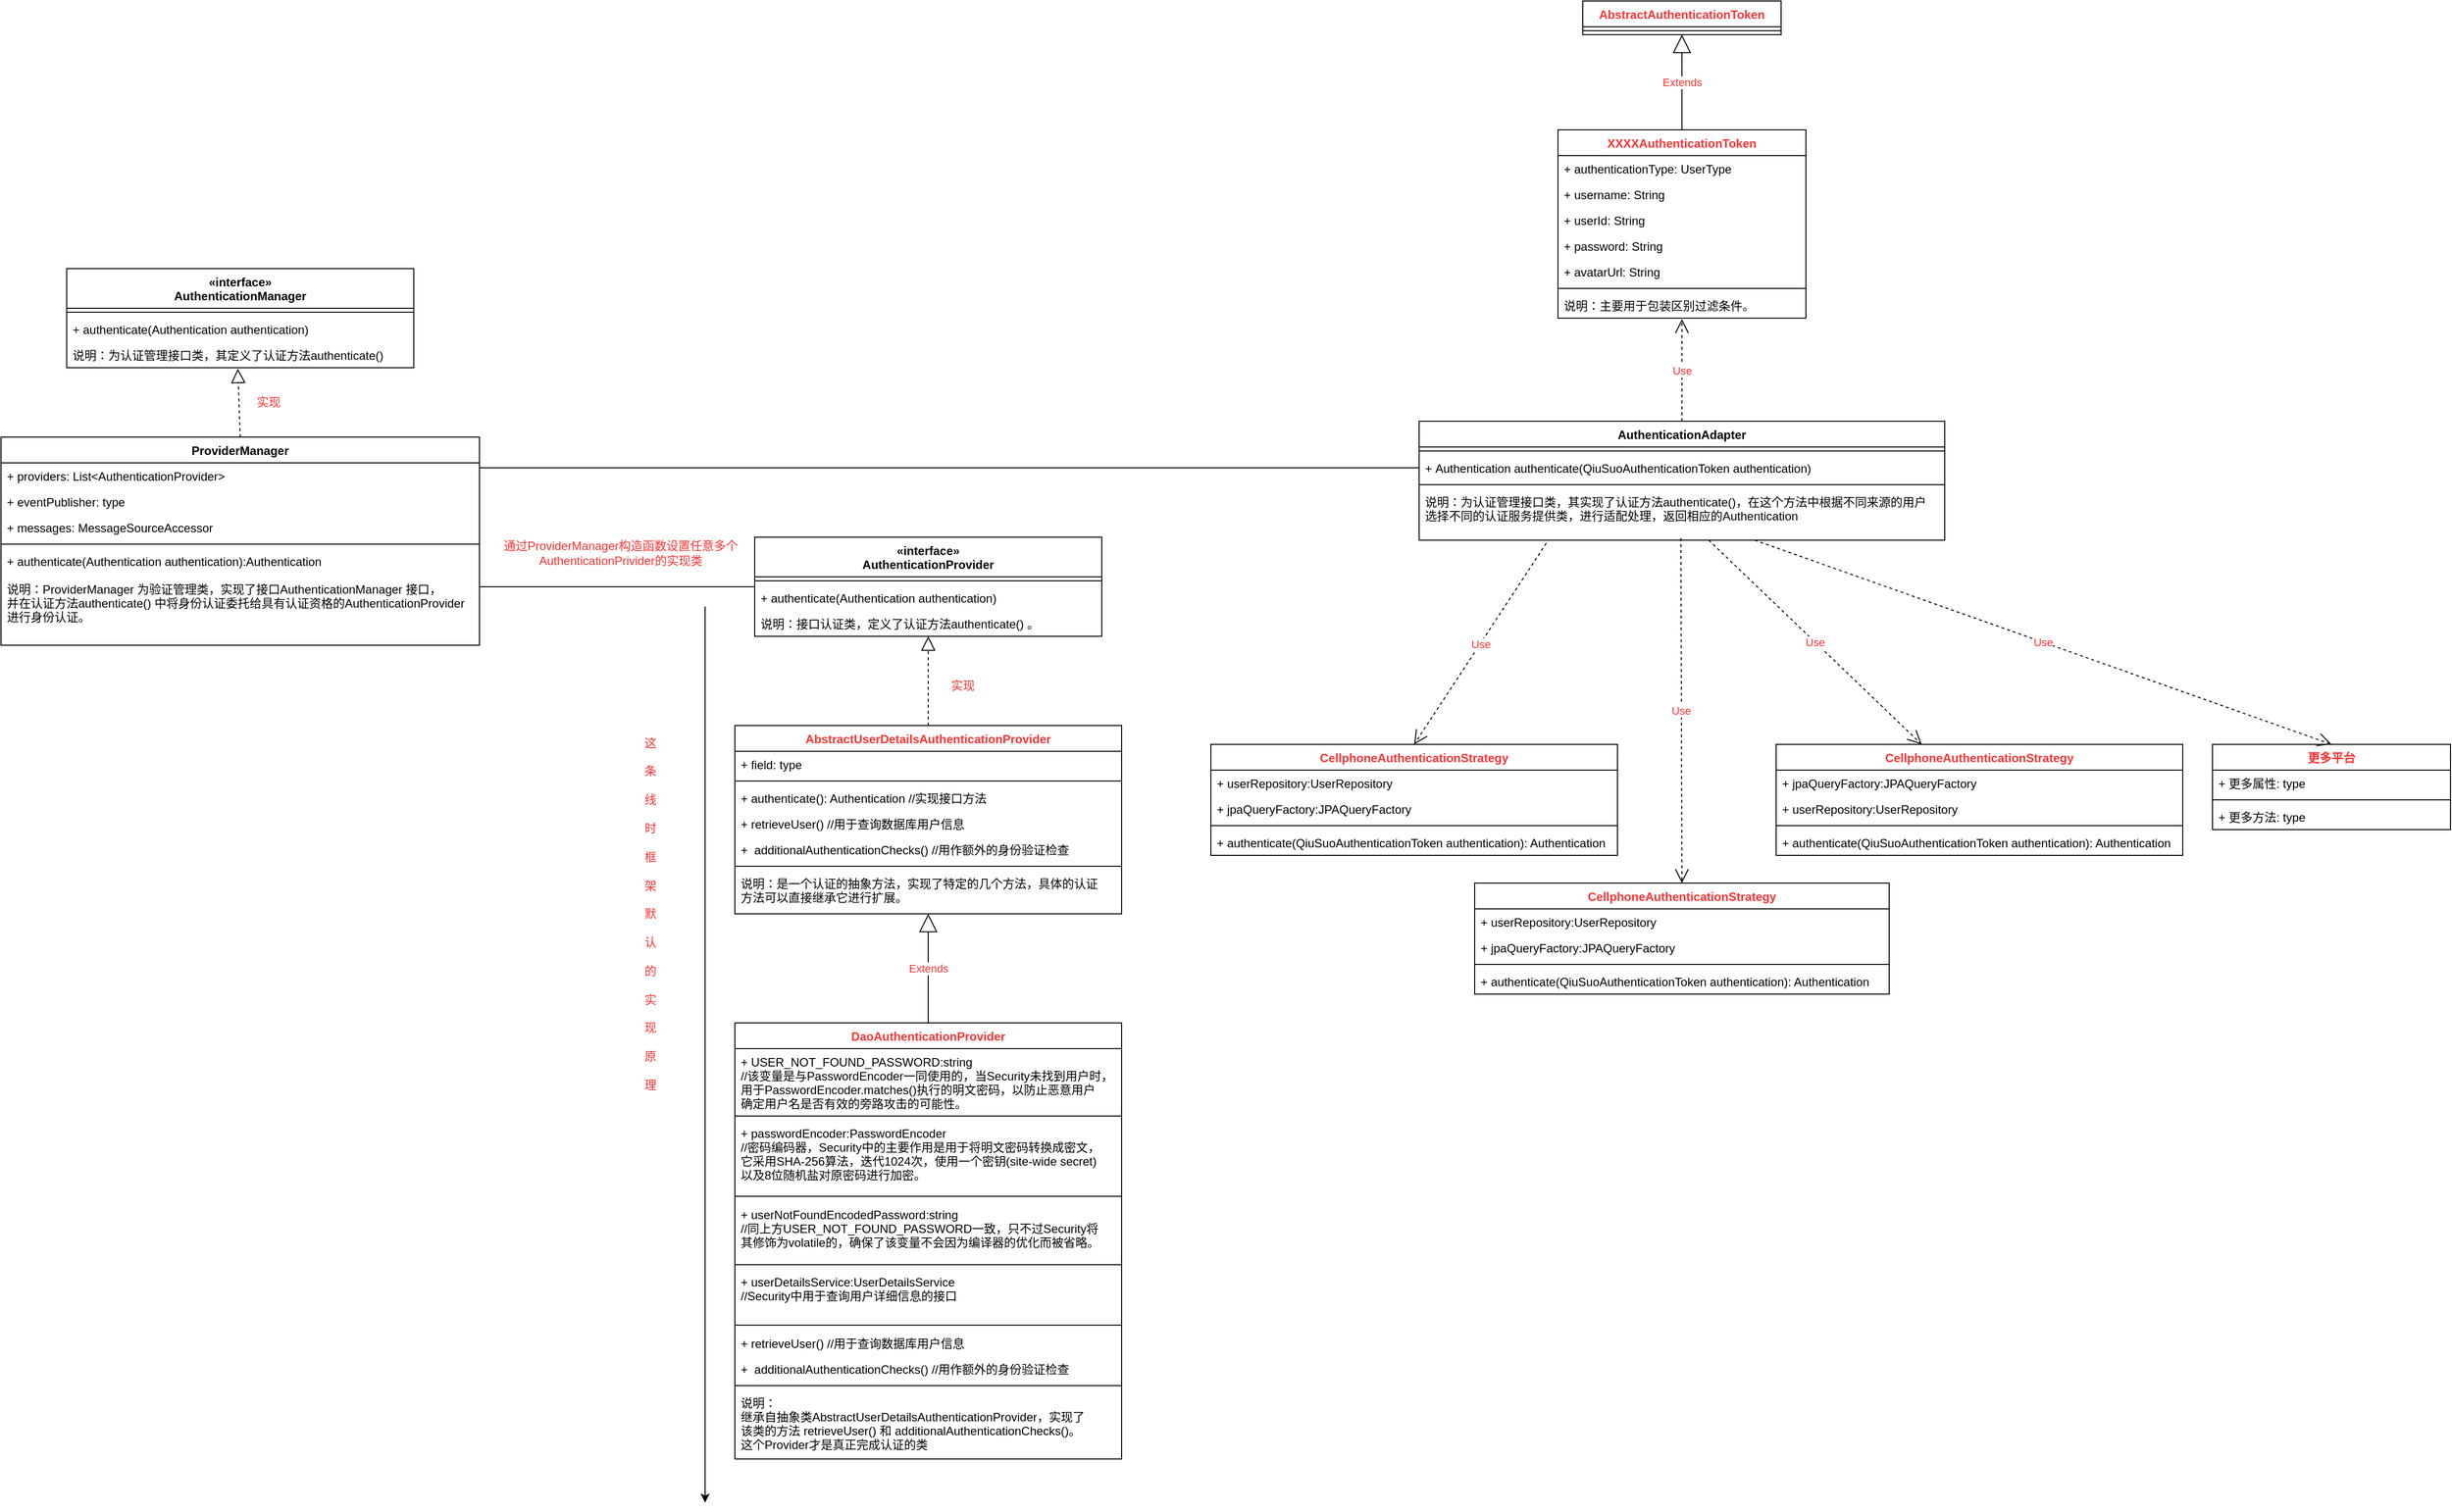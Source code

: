 <mxfile version="14.2.4" type="github">
  <diagram id="6pjWzrl_e1uWEEvXKIHh" name="Page-1">
    <mxGraphModel dx="2700" dy="1612" grid="1" gridSize="10" guides="1" tooltips="1" connect="1" arrows="1" fold="1" page="1" pageScale="1" pageWidth="827" pageHeight="1169" math="0" shadow="0">
      <root>
        <mxCell id="0" />
        <mxCell id="1" parent="0" />
        <mxCell id="sjk728Yho5nZLWCdos-K-6" value="«interface»&#xa;AuthenticationManager" style="swimlane;fontStyle=1;align=center;verticalAlign=top;childLayout=stackLayout;horizontal=1;startSize=40;horizontalStack=0;resizeParent=1;resizeParentMax=0;resizeLast=0;collapsible=1;marginBottom=0;" vertex="1" parent="1">
          <mxGeometry x="76.25" y="440" width="350" height="100" as="geometry" />
        </mxCell>
        <mxCell id="sjk728Yho5nZLWCdos-K-8" value="" style="line;strokeWidth=1;fillColor=none;align=left;verticalAlign=middle;spacingTop=-1;spacingLeft=3;spacingRight=3;rotatable=0;labelPosition=right;points=[];portConstraint=eastwest;" vertex="1" parent="sjk728Yho5nZLWCdos-K-6">
          <mxGeometry y="40" width="350" height="8" as="geometry" />
        </mxCell>
        <mxCell id="sjk728Yho5nZLWCdos-K-9" value="+ authenticate(Authentication authentication)" style="text;strokeColor=none;fillColor=none;align=left;verticalAlign=top;spacingLeft=4;spacingRight=4;overflow=hidden;rotatable=0;points=[[0,0.5],[1,0.5]];portConstraint=eastwest;" vertex="1" parent="sjk728Yho5nZLWCdos-K-6">
          <mxGeometry y="48" width="350" height="26" as="geometry" />
        </mxCell>
        <mxCell id="sjk728Yho5nZLWCdos-K-14" value="说明：为认证管理接口类，其定义了认证方法authenticate()" style="text;strokeColor=none;fillColor=none;align=left;verticalAlign=top;spacingLeft=4;spacingRight=4;overflow=hidden;rotatable=0;points=[[0,0.5],[1,0.5]];portConstraint=eastwest;" vertex="1" parent="sjk728Yho5nZLWCdos-K-6">
          <mxGeometry y="74" width="350" height="26" as="geometry" />
        </mxCell>
        <mxCell id="sjk728Yho5nZLWCdos-K-10" value="ProviderManager" style="swimlane;fontStyle=1;align=center;verticalAlign=top;childLayout=stackLayout;horizontal=1;startSize=26;horizontalStack=0;resizeParent=1;resizeParentMax=0;resizeLast=0;collapsible=1;marginBottom=0;" vertex="1" parent="1">
          <mxGeometry x="10" y="610" width="482.5" height="210" as="geometry" />
        </mxCell>
        <mxCell id="sjk728Yho5nZLWCdos-K-11" value="+ providers: List&lt;AuthenticationProvider&gt;" style="text;strokeColor=none;fillColor=none;align=left;verticalAlign=top;spacingLeft=4;spacingRight=4;overflow=hidden;rotatable=0;points=[[0,0.5],[1,0.5]];portConstraint=eastwest;" vertex="1" parent="sjk728Yho5nZLWCdos-K-10">
          <mxGeometry y="26" width="482.5" height="26" as="geometry" />
        </mxCell>
        <mxCell id="sjk728Yho5nZLWCdos-K-17" value="+ eventPublisher: type" style="text;strokeColor=none;fillColor=none;align=left;verticalAlign=top;spacingLeft=4;spacingRight=4;overflow=hidden;rotatable=0;points=[[0,0.5],[1,0.5]];portConstraint=eastwest;" vertex="1" parent="sjk728Yho5nZLWCdos-K-10">
          <mxGeometry y="52" width="482.5" height="26" as="geometry" />
        </mxCell>
        <mxCell id="sjk728Yho5nZLWCdos-K-18" value="+ messages: MessageSourceAccessor" style="text;strokeColor=none;fillColor=none;align=left;verticalAlign=top;spacingLeft=4;spacingRight=4;overflow=hidden;rotatable=0;points=[[0,0.5],[1,0.5]];portConstraint=eastwest;" vertex="1" parent="sjk728Yho5nZLWCdos-K-10">
          <mxGeometry y="78" width="482.5" height="26" as="geometry" />
        </mxCell>
        <mxCell id="sjk728Yho5nZLWCdos-K-12" value="" style="line;strokeWidth=1;fillColor=none;align=left;verticalAlign=middle;spacingTop=-1;spacingLeft=3;spacingRight=3;rotatable=0;labelPosition=right;points=[];portConstraint=eastwest;" vertex="1" parent="sjk728Yho5nZLWCdos-K-10">
          <mxGeometry y="104" width="482.5" height="8" as="geometry" />
        </mxCell>
        <mxCell id="sjk728Yho5nZLWCdos-K-30" value="+ authenticate(Authentication authentication):Authentication" style="text;strokeColor=none;fillColor=none;align=left;verticalAlign=top;spacingLeft=4;spacingRight=4;overflow=hidden;rotatable=0;points=[[0,0.5],[1,0.5]];portConstraint=eastwest;" vertex="1" parent="sjk728Yho5nZLWCdos-K-10">
          <mxGeometry y="112" width="482.5" height="28" as="geometry" />
        </mxCell>
        <mxCell id="sjk728Yho5nZLWCdos-K-13" value="说明：ProviderManager 为验证管理类，实现了接口AuthenticationManager 接口，&#xa;并在认证方法authenticate() 中将身份认证委托给具有认证资格的AuthenticationProvider &#xa;进行身份认证。" style="text;strokeColor=none;fillColor=none;align=left;verticalAlign=top;spacingLeft=4;spacingRight=4;overflow=hidden;rotatable=0;points=[[0,0.5],[1,0.5]];portConstraint=eastwest;" vertex="1" parent="sjk728Yho5nZLWCdos-K-10">
          <mxGeometry y="140" width="482.5" height="70" as="geometry" />
        </mxCell>
        <mxCell id="sjk728Yho5nZLWCdos-K-15" value="" style="endArrow=block;dashed=1;endFill=0;endSize=12;html=1;fontColor=#000000;entryX=0.493;entryY=1.038;entryDx=0;entryDy=0;entryPerimeter=0;exitX=0.5;exitY=0;exitDx=0;exitDy=0;" edge="1" parent="1" source="sjk728Yho5nZLWCdos-K-10" target="sjk728Yho5nZLWCdos-K-14">
          <mxGeometry width="160" relative="1" as="geometry">
            <mxPoint x="330" y="730" as="sourcePoint" />
            <mxPoint x="490" y="730" as="targetPoint" />
          </mxGeometry>
        </mxCell>
        <mxCell id="sjk728Yho5nZLWCdos-K-20" value="«interface»&#xa;AuthenticationProvider" style="swimlane;fontStyle=1;align=center;verticalAlign=top;childLayout=stackLayout;horizontal=1;startSize=40;horizontalStack=0;resizeParent=1;resizeParentMax=0;resizeLast=0;collapsible=1;marginBottom=0;" vertex="1" parent="1">
          <mxGeometry x="770" y="711" width="350" height="100" as="geometry" />
        </mxCell>
        <mxCell id="sjk728Yho5nZLWCdos-K-21" value="" style="line;strokeWidth=1;fillColor=none;align=left;verticalAlign=middle;spacingTop=-1;spacingLeft=3;spacingRight=3;rotatable=0;labelPosition=right;points=[];portConstraint=eastwest;" vertex="1" parent="sjk728Yho5nZLWCdos-K-20">
          <mxGeometry y="40" width="350" height="8" as="geometry" />
        </mxCell>
        <mxCell id="sjk728Yho5nZLWCdos-K-22" value="+ authenticate(Authentication authentication)" style="text;strokeColor=none;fillColor=none;align=left;verticalAlign=top;spacingLeft=4;spacingRight=4;overflow=hidden;rotatable=0;points=[[0,0.5],[1,0.5]];portConstraint=eastwest;" vertex="1" parent="sjk728Yho5nZLWCdos-K-20">
          <mxGeometry y="48" width="350" height="26" as="geometry" />
        </mxCell>
        <mxCell id="sjk728Yho5nZLWCdos-K-23" value="说明：接口认证类，定义了认证方法authenticate() 。" style="text;strokeColor=none;fillColor=none;align=left;verticalAlign=top;spacingLeft=4;spacingRight=4;overflow=hidden;rotatable=0;points=[[0,0.5],[1,0.5]];portConstraint=eastwest;" vertex="1" parent="sjk728Yho5nZLWCdos-K-20">
          <mxGeometry y="74" width="350" height="26" as="geometry" />
        </mxCell>
        <mxCell id="sjk728Yho5nZLWCdos-K-24" value="AuthenticationAdapter" style="swimlane;fontStyle=1;align=center;verticalAlign=top;childLayout=stackLayout;horizontal=1;startSize=26;horizontalStack=0;resizeParent=1;resizeParentMax=0;resizeLast=0;collapsible=1;marginBottom=0;" vertex="1" parent="1">
          <mxGeometry x="1440" y="594" width="530" height="120" as="geometry" />
        </mxCell>
        <mxCell id="sjk728Yho5nZLWCdos-K-25" value="" style="line;strokeWidth=1;fillColor=none;align=left;verticalAlign=middle;spacingTop=-1;spacingLeft=3;spacingRight=3;rotatable=0;labelPosition=right;points=[];portConstraint=eastwest;" vertex="1" parent="sjk728Yho5nZLWCdos-K-24">
          <mxGeometry y="26" width="530" height="8" as="geometry" />
        </mxCell>
        <mxCell id="sjk728Yho5nZLWCdos-K-26" value="+ Authentication authenticate(QiuSuoAuthenticationToken authentication)" style="text;strokeColor=none;fillColor=none;align=left;verticalAlign=top;spacingLeft=4;spacingRight=4;overflow=hidden;rotatable=0;points=[[0,0.5],[1,0.5]];portConstraint=eastwest;" vertex="1" parent="sjk728Yho5nZLWCdos-K-24">
          <mxGeometry y="34" width="530" height="26" as="geometry" />
        </mxCell>
        <mxCell id="sjk728Yho5nZLWCdos-K-75" value="" style="line;strokeWidth=1;fillColor=none;align=left;verticalAlign=middle;spacingTop=-1;spacingLeft=3;spacingRight=3;rotatable=0;labelPosition=right;points=[];portConstraint=eastwest;fontColor=#FF3333;" vertex="1" parent="sjk728Yho5nZLWCdos-K-24">
          <mxGeometry y="60" width="530" height="8" as="geometry" />
        </mxCell>
        <mxCell id="sjk728Yho5nZLWCdos-K-27" value="说明：为认证管理接口类，其实现了认证方法authenticate()，在这个方法中根据不同来源的用户&#xa;选择不同的认证服务提供类，进行适配处理，返回相应的Authentication" style="text;strokeColor=none;fillColor=none;align=left;verticalAlign=top;spacingLeft=4;spacingRight=4;overflow=hidden;rotatable=0;points=[[0,0.5],[1,0.5]];portConstraint=eastwest;" vertex="1" parent="sjk728Yho5nZLWCdos-K-24">
          <mxGeometry y="68" width="530" height="52" as="geometry" />
        </mxCell>
        <mxCell id="sjk728Yho5nZLWCdos-K-33" value="" style="line;strokeWidth=1;fillColor=none;align=left;verticalAlign=middle;spacingTop=-1;spacingLeft=3;spacingRight=3;rotatable=0;labelPosition=right;points=[];portConstraint=eastwest;fontColor=#FF3333;" vertex="1" parent="1">
          <mxGeometry x="492.5" y="757" width="277.5" height="8" as="geometry" />
        </mxCell>
        <mxCell id="sjk728Yho5nZLWCdos-K-34" value="通过ProviderManager构造函数设置任意多个AuthenticationPrivider的实现类" style="text;html=1;strokeColor=none;fillColor=none;align=center;verticalAlign=middle;whiteSpace=wrap;rounded=0;fontColor=#FF3333;" vertex="1" parent="1">
          <mxGeometry x="510" y="717" width="250" height="20" as="geometry" />
        </mxCell>
        <mxCell id="sjk728Yho5nZLWCdos-K-35" value="AbstractUserDetailsAuthenticationProvider" style="swimlane;fontStyle=1;align=center;verticalAlign=top;childLayout=stackLayout;horizontal=1;startSize=26;horizontalStack=0;resizeParent=1;resizeParentMax=0;resizeLast=0;collapsible=1;marginBottom=0;fontColor=#FF3333;" vertex="1" parent="1">
          <mxGeometry x="750" y="901" width="390" height="190" as="geometry" />
        </mxCell>
        <mxCell id="sjk728Yho5nZLWCdos-K-36" value="+ field: type" style="text;strokeColor=none;fillColor=none;align=left;verticalAlign=top;spacingLeft=4;spacingRight=4;overflow=hidden;rotatable=0;points=[[0,0.5],[1,0.5]];portConstraint=eastwest;" vertex="1" parent="sjk728Yho5nZLWCdos-K-35">
          <mxGeometry y="26" width="390" height="26" as="geometry" />
        </mxCell>
        <mxCell id="sjk728Yho5nZLWCdos-K-37" value="" style="line;strokeWidth=1;fillColor=none;align=left;verticalAlign=middle;spacingTop=-1;spacingLeft=3;spacingRight=3;rotatable=0;labelPosition=right;points=[];portConstraint=eastwest;" vertex="1" parent="sjk728Yho5nZLWCdos-K-35">
          <mxGeometry y="52" width="390" height="8" as="geometry" />
        </mxCell>
        <mxCell id="sjk728Yho5nZLWCdos-K-38" value="+ authenticate(): Authentication //实现接口方法" style="text;strokeColor=none;fillColor=none;align=left;verticalAlign=top;spacingLeft=4;spacingRight=4;overflow=hidden;rotatable=0;points=[[0,0.5],[1,0.5]];portConstraint=eastwest;" vertex="1" parent="sjk728Yho5nZLWCdos-K-35">
          <mxGeometry y="60" width="390" height="26" as="geometry" />
        </mxCell>
        <mxCell id="sjk728Yho5nZLWCdos-K-39" value="+ retrieveUser() //用于查询数据库用户信息" style="text;strokeColor=none;fillColor=none;align=left;verticalAlign=top;spacingLeft=4;spacingRight=4;overflow=hidden;rotatable=0;points=[[0,0.5],[1,0.5]];portConstraint=eastwest;" vertex="1" parent="sjk728Yho5nZLWCdos-K-35">
          <mxGeometry y="86" width="390" height="26" as="geometry" />
        </mxCell>
        <mxCell id="sjk728Yho5nZLWCdos-K-40" value="+  additionalAuthenticationChecks() //用作额外的身份验证检查" style="text;strokeColor=none;fillColor=none;align=left;verticalAlign=top;spacingLeft=4;spacingRight=4;overflow=hidden;rotatable=0;points=[[0,0.5],[1,0.5]];portConstraint=eastwest;" vertex="1" parent="sjk728Yho5nZLWCdos-K-35">
          <mxGeometry y="112" width="390" height="26" as="geometry" />
        </mxCell>
        <mxCell id="sjk728Yho5nZLWCdos-K-43" value="" style="line;strokeWidth=1;fillColor=none;align=left;verticalAlign=middle;spacingTop=-1;spacingLeft=3;spacingRight=3;rotatable=0;labelPosition=right;points=[];portConstraint=eastwest;fontColor=#FF3333;" vertex="1" parent="sjk728Yho5nZLWCdos-K-35">
          <mxGeometry y="138" width="390" height="8" as="geometry" />
        </mxCell>
        <mxCell id="sjk728Yho5nZLWCdos-K-42" value="说明：是一个认证的抽象方法，实现了特定的几个方法，具体的认证&#xa;方法可以直接继承它进行扩展。" style="text;strokeColor=none;fillColor=none;align=left;verticalAlign=top;spacingLeft=4;spacingRight=4;overflow=hidden;rotatable=0;points=[[0,0.5],[1,0.5]];portConstraint=eastwest;" vertex="1" parent="sjk728Yho5nZLWCdos-K-35">
          <mxGeometry y="146" width="390" height="44" as="geometry" />
        </mxCell>
        <mxCell id="sjk728Yho5nZLWCdos-K-41" value="" style="endArrow=block;dashed=1;endFill=0;endSize=12;html=1;fontColor=#FF3333;exitX=0.5;exitY=0;exitDx=0;exitDy=0;" edge="1" parent="1" source="sjk728Yho5nZLWCdos-K-35" target="sjk728Yho5nZLWCdos-K-23">
          <mxGeometry width="160" relative="1" as="geometry">
            <mxPoint x="590" y="881" as="sourcePoint" />
            <mxPoint x="943" y="851" as="targetPoint" />
          </mxGeometry>
        </mxCell>
        <mxCell id="sjk728Yho5nZLWCdos-K-44" value="DaoAuthenticationProvider" style="swimlane;fontStyle=1;align=center;verticalAlign=top;childLayout=stackLayout;horizontal=1;startSize=26;horizontalStack=0;resizeParent=1;resizeParentMax=0;resizeLast=0;collapsible=1;marginBottom=0;fontColor=#FF3333;" vertex="1" parent="1">
          <mxGeometry x="750" y="1201" width="390" height="440" as="geometry" />
        </mxCell>
        <mxCell id="sjk728Yho5nZLWCdos-K-45" value="+ USER_NOT_FOUND_PASSWORD:string&#xa;//该变量是与PasswordEncoder一同使用的，当Security未找到用户时，&#xa;用于PasswordEncoder.matches()执行的明文密码，以防止恶意用户&#xa;确定用户名是否有效的旁路攻击的可能性。" style="text;strokeColor=none;fillColor=none;align=left;verticalAlign=top;spacingLeft=4;spacingRight=4;overflow=hidden;rotatable=0;points=[[0,0.5],[1,0.5]];portConstraint=eastwest;" vertex="1" parent="sjk728Yho5nZLWCdos-K-44">
          <mxGeometry y="26" width="390" height="64" as="geometry" />
        </mxCell>
        <mxCell id="sjk728Yho5nZLWCdos-K-57" value="" style="line;strokeWidth=1;fillColor=none;align=left;verticalAlign=middle;spacingTop=-1;spacingLeft=3;spacingRight=3;rotatable=0;labelPosition=right;points=[];portConstraint=eastwest;fontColor=#FF3333;" vertex="1" parent="sjk728Yho5nZLWCdos-K-44">
          <mxGeometry y="90" width="390" height="8" as="geometry" />
        </mxCell>
        <mxCell id="sjk728Yho5nZLWCdos-K-54" value="+ passwordEncoder:PasswordEncoder&#xa;//密码编码器，Security中的主要作用是用于将明文密码转换成密文，&#xa;它采用SHA-256算法，迭代1024次，使用一个密钥(site-wide secret)&#xa;以及8位随机盐对原密码进行加密。" style="text;strokeColor=none;fillColor=none;align=left;verticalAlign=top;spacingLeft=4;spacingRight=4;overflow=hidden;rotatable=0;points=[[0,0.5],[1,0.5]];portConstraint=eastwest;" vertex="1" parent="sjk728Yho5nZLWCdos-K-44">
          <mxGeometry y="98" width="390" height="72" as="geometry" />
        </mxCell>
        <mxCell id="sjk728Yho5nZLWCdos-K-58" value="" style="line;strokeWidth=1;fillColor=none;align=left;verticalAlign=middle;spacingTop=-1;spacingLeft=3;spacingRight=3;rotatable=0;labelPosition=right;points=[];portConstraint=eastwest;fontColor=#FF3333;" vertex="1" parent="sjk728Yho5nZLWCdos-K-44">
          <mxGeometry y="170" width="390" height="10" as="geometry" />
        </mxCell>
        <mxCell id="sjk728Yho5nZLWCdos-K-55" value="+ userNotFoundEncodedPassword:string&#xa;//同上方USER_NOT_FOUND_PASSWORD一致，只不过Security将&#xa;其修饰为volatile的，确保了该变量不会因为编译器的优化而被省略。" style="text;strokeColor=none;fillColor=none;align=left;verticalAlign=top;spacingLeft=4;spacingRight=4;overflow=hidden;rotatable=0;points=[[0,0.5],[1,0.5]];portConstraint=eastwest;" vertex="1" parent="sjk728Yho5nZLWCdos-K-44">
          <mxGeometry y="180" width="390" height="60" as="geometry" />
        </mxCell>
        <mxCell id="sjk728Yho5nZLWCdos-K-59" value="" style="line;strokeWidth=1;fillColor=none;align=left;verticalAlign=middle;spacingTop=-1;spacingLeft=3;spacingRight=3;rotatable=0;labelPosition=right;points=[];portConstraint=eastwest;fontColor=#FF3333;" vertex="1" parent="sjk728Yho5nZLWCdos-K-44">
          <mxGeometry y="240" width="390" height="8" as="geometry" />
        </mxCell>
        <mxCell id="sjk728Yho5nZLWCdos-K-56" value="+ userDetailsService:UserDetailsService&#xa;//Security中用于查询用户详细信息的接口" style="text;strokeColor=none;fillColor=none;align=left;verticalAlign=top;spacingLeft=4;spacingRight=4;overflow=hidden;rotatable=0;points=[[0,0.5],[1,0.5]];portConstraint=eastwest;" vertex="1" parent="sjk728Yho5nZLWCdos-K-44">
          <mxGeometry y="248" width="390" height="52" as="geometry" />
        </mxCell>
        <mxCell id="sjk728Yho5nZLWCdos-K-46" value="" style="line;strokeWidth=1;fillColor=none;align=left;verticalAlign=middle;spacingTop=-1;spacingLeft=3;spacingRight=3;rotatable=0;labelPosition=right;points=[];portConstraint=eastwest;" vertex="1" parent="sjk728Yho5nZLWCdos-K-44">
          <mxGeometry y="300" width="390" height="10" as="geometry" />
        </mxCell>
        <mxCell id="sjk728Yho5nZLWCdos-K-48" value="+ retrieveUser() //用于查询数据库用户信息" style="text;strokeColor=none;fillColor=none;align=left;verticalAlign=top;spacingLeft=4;spacingRight=4;overflow=hidden;rotatable=0;points=[[0,0.5],[1,0.5]];portConstraint=eastwest;" vertex="1" parent="sjk728Yho5nZLWCdos-K-44">
          <mxGeometry y="310" width="390" height="26" as="geometry" />
        </mxCell>
        <mxCell id="sjk728Yho5nZLWCdos-K-49" value="+  additionalAuthenticationChecks() //用作额外的身份验证检查" style="text;strokeColor=none;fillColor=none;align=left;verticalAlign=top;spacingLeft=4;spacingRight=4;overflow=hidden;rotatable=0;points=[[0,0.5],[1,0.5]];portConstraint=eastwest;" vertex="1" parent="sjk728Yho5nZLWCdos-K-44">
          <mxGeometry y="336" width="390" height="26" as="geometry" />
        </mxCell>
        <mxCell id="sjk728Yho5nZLWCdos-K-60" value="" style="line;strokeWidth=1;fillColor=none;align=left;verticalAlign=middle;spacingTop=-1;spacingLeft=3;spacingRight=3;rotatable=0;labelPosition=right;points=[];portConstraint=eastwest;fontColor=#FF3333;" vertex="1" parent="sjk728Yho5nZLWCdos-K-44">
          <mxGeometry y="362" width="390" height="8" as="geometry" />
        </mxCell>
        <mxCell id="sjk728Yho5nZLWCdos-K-53" value="说明：&#xa;继承自抽象类AbstractUserDetailsAuthenticationProvider，实现了&#xa;该类的方法 retrieveUser() 和 additionalAuthenticationChecks()。&#xa;这个Provider才是真正完成认证的类" style="text;strokeColor=none;fillColor=none;align=left;verticalAlign=top;spacingLeft=4;spacingRight=4;overflow=hidden;rotatable=0;points=[[0,0.5],[1,0.5]];portConstraint=eastwest;" vertex="1" parent="sjk728Yho5nZLWCdos-K-44">
          <mxGeometry y="370" width="390" height="70" as="geometry" />
        </mxCell>
        <mxCell id="sjk728Yho5nZLWCdos-K-50" value="实现" style="text;html=1;strokeColor=none;fillColor=none;align=center;verticalAlign=middle;whiteSpace=wrap;rounded=0;fontColor=#FF3333;" vertex="1" parent="1">
          <mxGeometry x="260" y="565" width="40" height="20" as="geometry" />
        </mxCell>
        <mxCell id="sjk728Yho5nZLWCdos-K-51" value="实现" style="text;html=1;strokeColor=none;fillColor=none;align=center;verticalAlign=middle;whiteSpace=wrap;rounded=0;fontColor=#FF3333;" vertex="1" parent="1">
          <mxGeometry x="960" y="851" width="40" height="20" as="geometry" />
        </mxCell>
        <mxCell id="sjk728Yho5nZLWCdos-K-52" value="Extends" style="endArrow=block;endSize=16;endFill=0;html=1;fontColor=#FF3333;exitX=0.5;exitY=0;exitDx=0;exitDy=0;" edge="1" parent="1" source="sjk728Yho5nZLWCdos-K-44" target="sjk728Yho5nZLWCdos-K-42">
          <mxGeometry width="160" relative="1" as="geometry">
            <mxPoint x="590" y="1041" as="sourcePoint" />
            <mxPoint x="750" y="1041" as="targetPoint" />
          </mxGeometry>
        </mxCell>
        <mxCell id="sjk728Yho5nZLWCdos-K-61" value="" style="endArrow=classic;html=1;fontColor=#FF3333;" edge="1" parent="1">
          <mxGeometry width="50" height="50" relative="1" as="geometry">
            <mxPoint x="720" y="781" as="sourcePoint" />
            <mxPoint x="720" y="1685" as="targetPoint" />
          </mxGeometry>
        </mxCell>
        <mxCell id="sjk728Yho5nZLWCdos-K-62" value="这&lt;br&gt;&lt;br&gt;条&lt;br&gt;&lt;br&gt;线&lt;br&gt;&lt;br&gt;时&lt;br&gt;&lt;br&gt;框&lt;br&gt;&lt;br&gt;架&lt;br&gt;&lt;br&gt;默&lt;br&gt;&lt;br&gt;认&lt;br&gt;&lt;br&gt;的&lt;br&gt;&lt;br&gt;实&lt;br&gt;&lt;br&gt;现&lt;br&gt;&lt;br&gt;原&lt;br&gt;&lt;br&gt;理" style="text;html=1;strokeColor=none;fillColor=none;align=center;verticalAlign=middle;whiteSpace=wrap;rounded=0;fontColor=#FF3333;" vertex="1" parent="1">
          <mxGeometry x="660" y="871" width="10" height="440" as="geometry" />
        </mxCell>
        <mxCell id="sjk728Yho5nZLWCdos-K-63" value="XXXXAuthenticationToken" style="swimlane;fontStyle=1;align=center;verticalAlign=top;childLayout=stackLayout;horizontal=1;startSize=26;horizontalStack=0;resizeParent=1;resizeParentMax=0;resizeLast=0;collapsible=1;marginBottom=0;fontColor=#FF3333;" vertex="1" parent="1">
          <mxGeometry x="1580" y="300" width="250" height="190" as="geometry" />
        </mxCell>
        <mxCell id="sjk728Yho5nZLWCdos-K-64" value="+ authenticationType: UserType" style="text;strokeColor=none;fillColor=none;align=left;verticalAlign=top;spacingLeft=4;spacingRight=4;overflow=hidden;rotatable=0;points=[[0,0.5],[1,0.5]];portConstraint=eastwest;" vertex="1" parent="sjk728Yho5nZLWCdos-K-63">
          <mxGeometry y="26" width="250" height="26" as="geometry" />
        </mxCell>
        <mxCell id="sjk728Yho5nZLWCdos-K-71" value="+ username: String" style="text;strokeColor=none;fillColor=none;align=left;verticalAlign=top;spacingLeft=4;spacingRight=4;overflow=hidden;rotatable=0;points=[[0,0.5],[1,0.5]];portConstraint=eastwest;" vertex="1" parent="sjk728Yho5nZLWCdos-K-63">
          <mxGeometry y="52" width="250" height="26" as="geometry" />
        </mxCell>
        <mxCell id="sjk728Yho5nZLWCdos-K-72" value="+ userId: String" style="text;strokeColor=none;fillColor=none;align=left;verticalAlign=top;spacingLeft=4;spacingRight=4;overflow=hidden;rotatable=0;points=[[0,0.5],[1,0.5]];portConstraint=eastwest;" vertex="1" parent="sjk728Yho5nZLWCdos-K-63">
          <mxGeometry y="78" width="250" height="26" as="geometry" />
        </mxCell>
        <mxCell id="sjk728Yho5nZLWCdos-K-73" value="+ password: String" style="text;strokeColor=none;fillColor=none;align=left;verticalAlign=top;spacingLeft=4;spacingRight=4;overflow=hidden;rotatable=0;points=[[0,0.5],[1,0.5]];portConstraint=eastwest;" vertex="1" parent="sjk728Yho5nZLWCdos-K-63">
          <mxGeometry y="104" width="250" height="26" as="geometry" />
        </mxCell>
        <mxCell id="sjk728Yho5nZLWCdos-K-74" value="+ avatarUrl: String" style="text;strokeColor=none;fillColor=none;align=left;verticalAlign=top;spacingLeft=4;spacingRight=4;overflow=hidden;rotatable=0;points=[[0,0.5],[1,0.5]];portConstraint=eastwest;" vertex="1" parent="sjk728Yho5nZLWCdos-K-63">
          <mxGeometry y="130" width="250" height="26" as="geometry" />
        </mxCell>
        <mxCell id="sjk728Yho5nZLWCdos-K-65" value="" style="line;strokeWidth=1;fillColor=none;align=left;verticalAlign=middle;spacingTop=-1;spacingLeft=3;spacingRight=3;rotatable=0;labelPosition=right;points=[];portConstraint=eastwest;" vertex="1" parent="sjk728Yho5nZLWCdos-K-63">
          <mxGeometry y="156" width="250" height="8" as="geometry" />
        </mxCell>
        <mxCell id="sjk728Yho5nZLWCdos-K-66" value="说明：主要用于包装区别过滤条件。" style="text;strokeColor=none;fillColor=none;align=left;verticalAlign=top;spacingLeft=4;spacingRight=4;overflow=hidden;rotatable=0;points=[[0,0.5],[1,0.5]];portConstraint=eastwest;" vertex="1" parent="sjk728Yho5nZLWCdos-K-63">
          <mxGeometry y="164" width="250" height="26" as="geometry" />
        </mxCell>
        <mxCell id="sjk728Yho5nZLWCdos-K-67" value="AbstractAuthenticationToken" style="swimlane;fontStyle=1;align=center;verticalAlign=top;childLayout=stackLayout;horizontal=1;startSize=26;horizontalStack=0;resizeParent=1;resizeParentMax=0;resizeLast=0;collapsible=1;marginBottom=0;fontColor=#FF3333;" vertex="1" parent="1">
          <mxGeometry x="1605" y="170" width="200" height="34" as="geometry" />
        </mxCell>
        <mxCell id="sjk728Yho5nZLWCdos-K-69" value="" style="line;strokeWidth=1;fillColor=none;align=left;verticalAlign=middle;spacingTop=-1;spacingLeft=3;spacingRight=3;rotatable=0;labelPosition=right;points=[];portConstraint=eastwest;" vertex="1" parent="sjk728Yho5nZLWCdos-K-67">
          <mxGeometry y="26" width="200" height="8" as="geometry" />
        </mxCell>
        <mxCell id="sjk728Yho5nZLWCdos-K-79" value="" style="line;strokeWidth=1;fillColor=none;align=left;verticalAlign=middle;spacingTop=-1;spacingLeft=3;spacingRight=3;rotatable=0;labelPosition=right;points=[];portConstraint=eastwest;fontColor=#FF3333;" vertex="1" parent="1">
          <mxGeometry x="492.5" y="637" width="947.5" height="8" as="geometry" />
        </mxCell>
        <mxCell id="sjk728Yho5nZLWCdos-K-80" value="CellphoneAuthenticationStrategy" style="swimlane;fontStyle=1;align=center;verticalAlign=top;childLayout=stackLayout;horizontal=1;startSize=26;horizontalStack=0;resizeParent=1;resizeParentMax=0;resizeLast=0;collapsible=1;marginBottom=0;fontColor=#FF3333;" vertex="1" parent="1">
          <mxGeometry x="1230" y="920" width="410" height="112" as="geometry" />
        </mxCell>
        <mxCell id="sjk728Yho5nZLWCdos-K-81" value="+ userRepository:UserRepository" style="text;strokeColor=none;fillColor=none;align=left;verticalAlign=top;spacingLeft=4;spacingRight=4;overflow=hidden;rotatable=0;points=[[0,0.5],[1,0.5]];portConstraint=eastwest;" vertex="1" parent="sjk728Yho5nZLWCdos-K-80">
          <mxGeometry y="26" width="410" height="26" as="geometry" />
        </mxCell>
        <mxCell id="sjk728Yho5nZLWCdos-K-102" value="+ jpaQueryFactory:JPAQueryFactory" style="text;strokeColor=none;fillColor=none;align=left;verticalAlign=top;spacingLeft=4;spacingRight=4;overflow=hidden;rotatable=0;points=[[0,0.5],[1,0.5]];portConstraint=eastwest;" vertex="1" parent="sjk728Yho5nZLWCdos-K-80">
          <mxGeometry y="52" width="410" height="26" as="geometry" />
        </mxCell>
        <mxCell id="sjk728Yho5nZLWCdos-K-82" value="" style="line;strokeWidth=1;fillColor=none;align=left;verticalAlign=middle;spacingTop=-1;spacingLeft=3;spacingRight=3;rotatable=0;labelPosition=right;points=[];portConstraint=eastwest;" vertex="1" parent="sjk728Yho5nZLWCdos-K-80">
          <mxGeometry y="78" width="410" height="8" as="geometry" />
        </mxCell>
        <mxCell id="sjk728Yho5nZLWCdos-K-83" value="+ authenticate(QiuSuoAuthenticationToken authentication): Authentication" style="text;strokeColor=none;fillColor=none;align=left;verticalAlign=top;spacingLeft=4;spacingRight=4;overflow=hidden;rotatable=0;points=[[0,0.5],[1,0.5]];portConstraint=eastwest;" vertex="1" parent="sjk728Yho5nZLWCdos-K-80">
          <mxGeometry y="86" width="410" height="26" as="geometry" />
        </mxCell>
        <mxCell id="sjk728Yho5nZLWCdos-K-84" value="CellphoneAuthenticationStrategy" style="swimlane;fontStyle=1;align=center;verticalAlign=top;childLayout=stackLayout;horizontal=1;startSize=26;horizontalStack=0;resizeParent=1;resizeParentMax=0;resizeLast=0;collapsible=1;marginBottom=0;fontColor=#FF3333;" vertex="1" parent="1">
          <mxGeometry x="1496" y="1060" width="418" height="112" as="geometry" />
        </mxCell>
        <mxCell id="sjk728Yho5nZLWCdos-K-103" value="+ userRepository:UserRepository" style="text;strokeColor=none;fillColor=none;align=left;verticalAlign=top;spacingLeft=4;spacingRight=4;overflow=hidden;rotatable=0;points=[[0,0.5],[1,0.5]];portConstraint=eastwest;" vertex="1" parent="sjk728Yho5nZLWCdos-K-84">
          <mxGeometry y="26" width="418" height="26" as="geometry" />
        </mxCell>
        <mxCell id="sjk728Yho5nZLWCdos-K-104" value="+ jpaQueryFactory:JPAQueryFactory" style="text;strokeColor=none;fillColor=none;align=left;verticalAlign=top;spacingLeft=4;spacingRight=4;overflow=hidden;rotatable=0;points=[[0,0.5],[1,0.5]];portConstraint=eastwest;" vertex="1" parent="sjk728Yho5nZLWCdos-K-84">
          <mxGeometry y="52" width="418" height="26" as="geometry" />
        </mxCell>
        <mxCell id="sjk728Yho5nZLWCdos-K-86" value="" style="line;strokeWidth=1;fillColor=none;align=left;verticalAlign=middle;spacingTop=-1;spacingLeft=3;spacingRight=3;rotatable=0;labelPosition=right;points=[];portConstraint=eastwest;" vertex="1" parent="sjk728Yho5nZLWCdos-K-84">
          <mxGeometry y="78" width="418" height="8" as="geometry" />
        </mxCell>
        <mxCell id="sjk728Yho5nZLWCdos-K-87" value="+ authenticate(QiuSuoAuthenticationToken authentication): Authentication" style="text;strokeColor=none;fillColor=none;align=left;verticalAlign=top;spacingLeft=4;spacingRight=4;overflow=hidden;rotatable=0;points=[[0,0.5],[1,0.5]];portConstraint=eastwest;" vertex="1" parent="sjk728Yho5nZLWCdos-K-84">
          <mxGeometry y="86" width="418" height="26" as="geometry" />
        </mxCell>
        <mxCell id="sjk728Yho5nZLWCdos-K-88" value="CellphoneAuthenticationStrategy" style="swimlane;fontStyle=1;align=center;verticalAlign=top;childLayout=stackLayout;horizontal=1;startSize=26;horizontalStack=0;resizeParent=1;resizeParentMax=0;resizeLast=0;collapsible=1;marginBottom=0;fontColor=#FF3333;" vertex="1" parent="1">
          <mxGeometry x="1800" y="920" width="410" height="112" as="geometry" />
        </mxCell>
        <mxCell id="sjk728Yho5nZLWCdos-K-107" value="+ jpaQueryFactory:JPAQueryFactory" style="text;strokeColor=none;fillColor=none;align=left;verticalAlign=top;spacingLeft=4;spacingRight=4;overflow=hidden;rotatable=0;points=[[0,0.5],[1,0.5]];portConstraint=eastwest;" vertex="1" parent="sjk728Yho5nZLWCdos-K-88">
          <mxGeometry y="26" width="410" height="26" as="geometry" />
        </mxCell>
        <mxCell id="sjk728Yho5nZLWCdos-K-106" value="+ userRepository:UserRepository" style="text;strokeColor=none;fillColor=none;align=left;verticalAlign=top;spacingLeft=4;spacingRight=4;overflow=hidden;rotatable=0;points=[[0,0.5],[1,0.5]];portConstraint=eastwest;" vertex="1" parent="sjk728Yho5nZLWCdos-K-88">
          <mxGeometry y="52" width="410" height="26" as="geometry" />
        </mxCell>
        <mxCell id="sjk728Yho5nZLWCdos-K-90" value="" style="line;strokeWidth=1;fillColor=none;align=left;verticalAlign=middle;spacingTop=-1;spacingLeft=3;spacingRight=3;rotatable=0;labelPosition=right;points=[];portConstraint=eastwest;" vertex="1" parent="sjk728Yho5nZLWCdos-K-88">
          <mxGeometry y="78" width="410" height="8" as="geometry" />
        </mxCell>
        <mxCell id="sjk728Yho5nZLWCdos-K-108" value="+ authenticate(QiuSuoAuthenticationToken authentication): Authentication" style="text;strokeColor=none;fillColor=none;align=left;verticalAlign=top;spacingLeft=4;spacingRight=4;overflow=hidden;rotatable=0;points=[[0,0.5],[1,0.5]];portConstraint=eastwest;" vertex="1" parent="sjk728Yho5nZLWCdos-K-88">
          <mxGeometry y="86" width="410" height="26" as="geometry" />
        </mxCell>
        <mxCell id="sjk728Yho5nZLWCdos-K-92" value="更多平台" style="swimlane;fontStyle=1;align=center;verticalAlign=top;childLayout=stackLayout;horizontal=1;startSize=26;horizontalStack=0;resizeParent=1;resizeParentMax=0;resizeLast=0;collapsible=1;marginBottom=0;fontColor=#FF3333;" vertex="1" parent="1">
          <mxGeometry x="2240" y="920" width="240" height="86" as="geometry" />
        </mxCell>
        <mxCell id="sjk728Yho5nZLWCdos-K-93" value="+ 更多属性: type" style="text;strokeColor=none;fillColor=none;align=left;verticalAlign=top;spacingLeft=4;spacingRight=4;overflow=hidden;rotatable=0;points=[[0,0.5],[1,0.5]];portConstraint=eastwest;" vertex="1" parent="sjk728Yho5nZLWCdos-K-92">
          <mxGeometry y="26" width="240" height="26" as="geometry" />
        </mxCell>
        <mxCell id="sjk728Yho5nZLWCdos-K-94" value="" style="line;strokeWidth=1;fillColor=none;align=left;verticalAlign=middle;spacingTop=-1;spacingLeft=3;spacingRight=3;rotatable=0;labelPosition=right;points=[];portConstraint=eastwest;" vertex="1" parent="sjk728Yho5nZLWCdos-K-92">
          <mxGeometry y="52" width="240" height="8" as="geometry" />
        </mxCell>
        <mxCell id="sjk728Yho5nZLWCdos-K-95" value="+ 更多方法: type" style="text;strokeColor=none;fillColor=none;align=left;verticalAlign=top;spacingLeft=4;spacingRight=4;overflow=hidden;rotatable=0;points=[[0,0.5],[1,0.5]];portConstraint=eastwest;" vertex="1" parent="sjk728Yho5nZLWCdos-K-92">
          <mxGeometry y="60" width="240" height="26" as="geometry" />
        </mxCell>
        <mxCell id="sjk728Yho5nZLWCdos-K-96" value="Use" style="endArrow=open;endSize=12;dashed=1;html=1;fontColor=#FF3333;entryX=0.5;entryY=0;entryDx=0;entryDy=0;exitX=0.242;exitY=1.058;exitDx=0;exitDy=0;exitPerimeter=0;" edge="1" parent="1" source="sjk728Yho5nZLWCdos-K-27" target="sjk728Yho5nZLWCdos-K-80">
          <mxGeometry width="160" relative="1" as="geometry">
            <mxPoint x="1300" y="870" as="sourcePoint" />
            <mxPoint x="1460" y="870" as="targetPoint" />
          </mxGeometry>
        </mxCell>
        <mxCell id="sjk728Yho5nZLWCdos-K-97" value="Use" style="endArrow=open;endSize=12;dashed=1;html=1;fontColor=#FF3333;exitX=0.498;exitY=0.962;exitDx=0;exitDy=0;exitPerimeter=0;entryX=0.5;entryY=0;entryDx=0;entryDy=0;" edge="1" parent="1" source="sjk728Yho5nZLWCdos-K-27" target="sjk728Yho5nZLWCdos-K-84">
          <mxGeometry width="160" relative="1" as="geometry">
            <mxPoint x="1300" y="870" as="sourcePoint" />
            <mxPoint x="1460" y="870" as="targetPoint" />
          </mxGeometry>
        </mxCell>
        <mxCell id="sjk728Yho5nZLWCdos-K-98" value="Use" style="endArrow=open;endSize=12;dashed=1;html=1;fontColor=#FF3333;" edge="1" parent="1" source="sjk728Yho5nZLWCdos-K-27" target="sjk728Yho5nZLWCdos-K-88">
          <mxGeometry width="160" relative="1" as="geometry">
            <mxPoint x="1713.94" y="697.012" as="sourcePoint" />
            <mxPoint x="1797" y="930" as="targetPoint" />
          </mxGeometry>
        </mxCell>
        <mxCell id="sjk728Yho5nZLWCdos-K-99" value="Use" style="endArrow=open;endSize=12;dashed=1;html=1;fontColor=#FF3333;entryX=0.5;entryY=0;entryDx=0;entryDy=0;" edge="1" parent="1" source="sjk728Yho5nZLWCdos-K-27" target="sjk728Yho5nZLWCdos-K-92">
          <mxGeometry width="160" relative="1" as="geometry">
            <mxPoint x="1731.701" y="698" as="sourcePoint" />
            <mxPoint x="2029.757" y="930" as="targetPoint" />
          </mxGeometry>
        </mxCell>
        <mxCell id="sjk728Yho5nZLWCdos-K-100" value="Use" style="endArrow=open;endSize=12;dashed=1;html=1;fontColor=#FF3333;exitX=0.5;exitY=0;exitDx=0;exitDy=0;entryX=0.5;entryY=1.038;entryDx=0;entryDy=0;entryPerimeter=0;" edge="1" parent="1" source="sjk728Yho5nZLWCdos-K-24" target="sjk728Yho5nZLWCdos-K-66">
          <mxGeometry width="160" relative="1" as="geometry">
            <mxPoint x="1340" y="390" as="sourcePoint" />
            <mxPoint x="1500" y="390" as="targetPoint" />
          </mxGeometry>
        </mxCell>
        <mxCell id="sjk728Yho5nZLWCdos-K-101" value="Extends" style="endArrow=block;endSize=16;endFill=0;html=1;fontColor=#FF3333;entryX=0.5;entryY=1;entryDx=0;entryDy=0;" edge="1" parent="1" source="sjk728Yho5nZLWCdos-K-63" target="sjk728Yho5nZLWCdos-K-67">
          <mxGeometry width="160" relative="1" as="geometry">
            <mxPoint x="1355" y="390" as="sourcePoint" />
            <mxPoint x="1515" y="390" as="targetPoint" />
          </mxGeometry>
        </mxCell>
      </root>
    </mxGraphModel>
  </diagram>
</mxfile>
